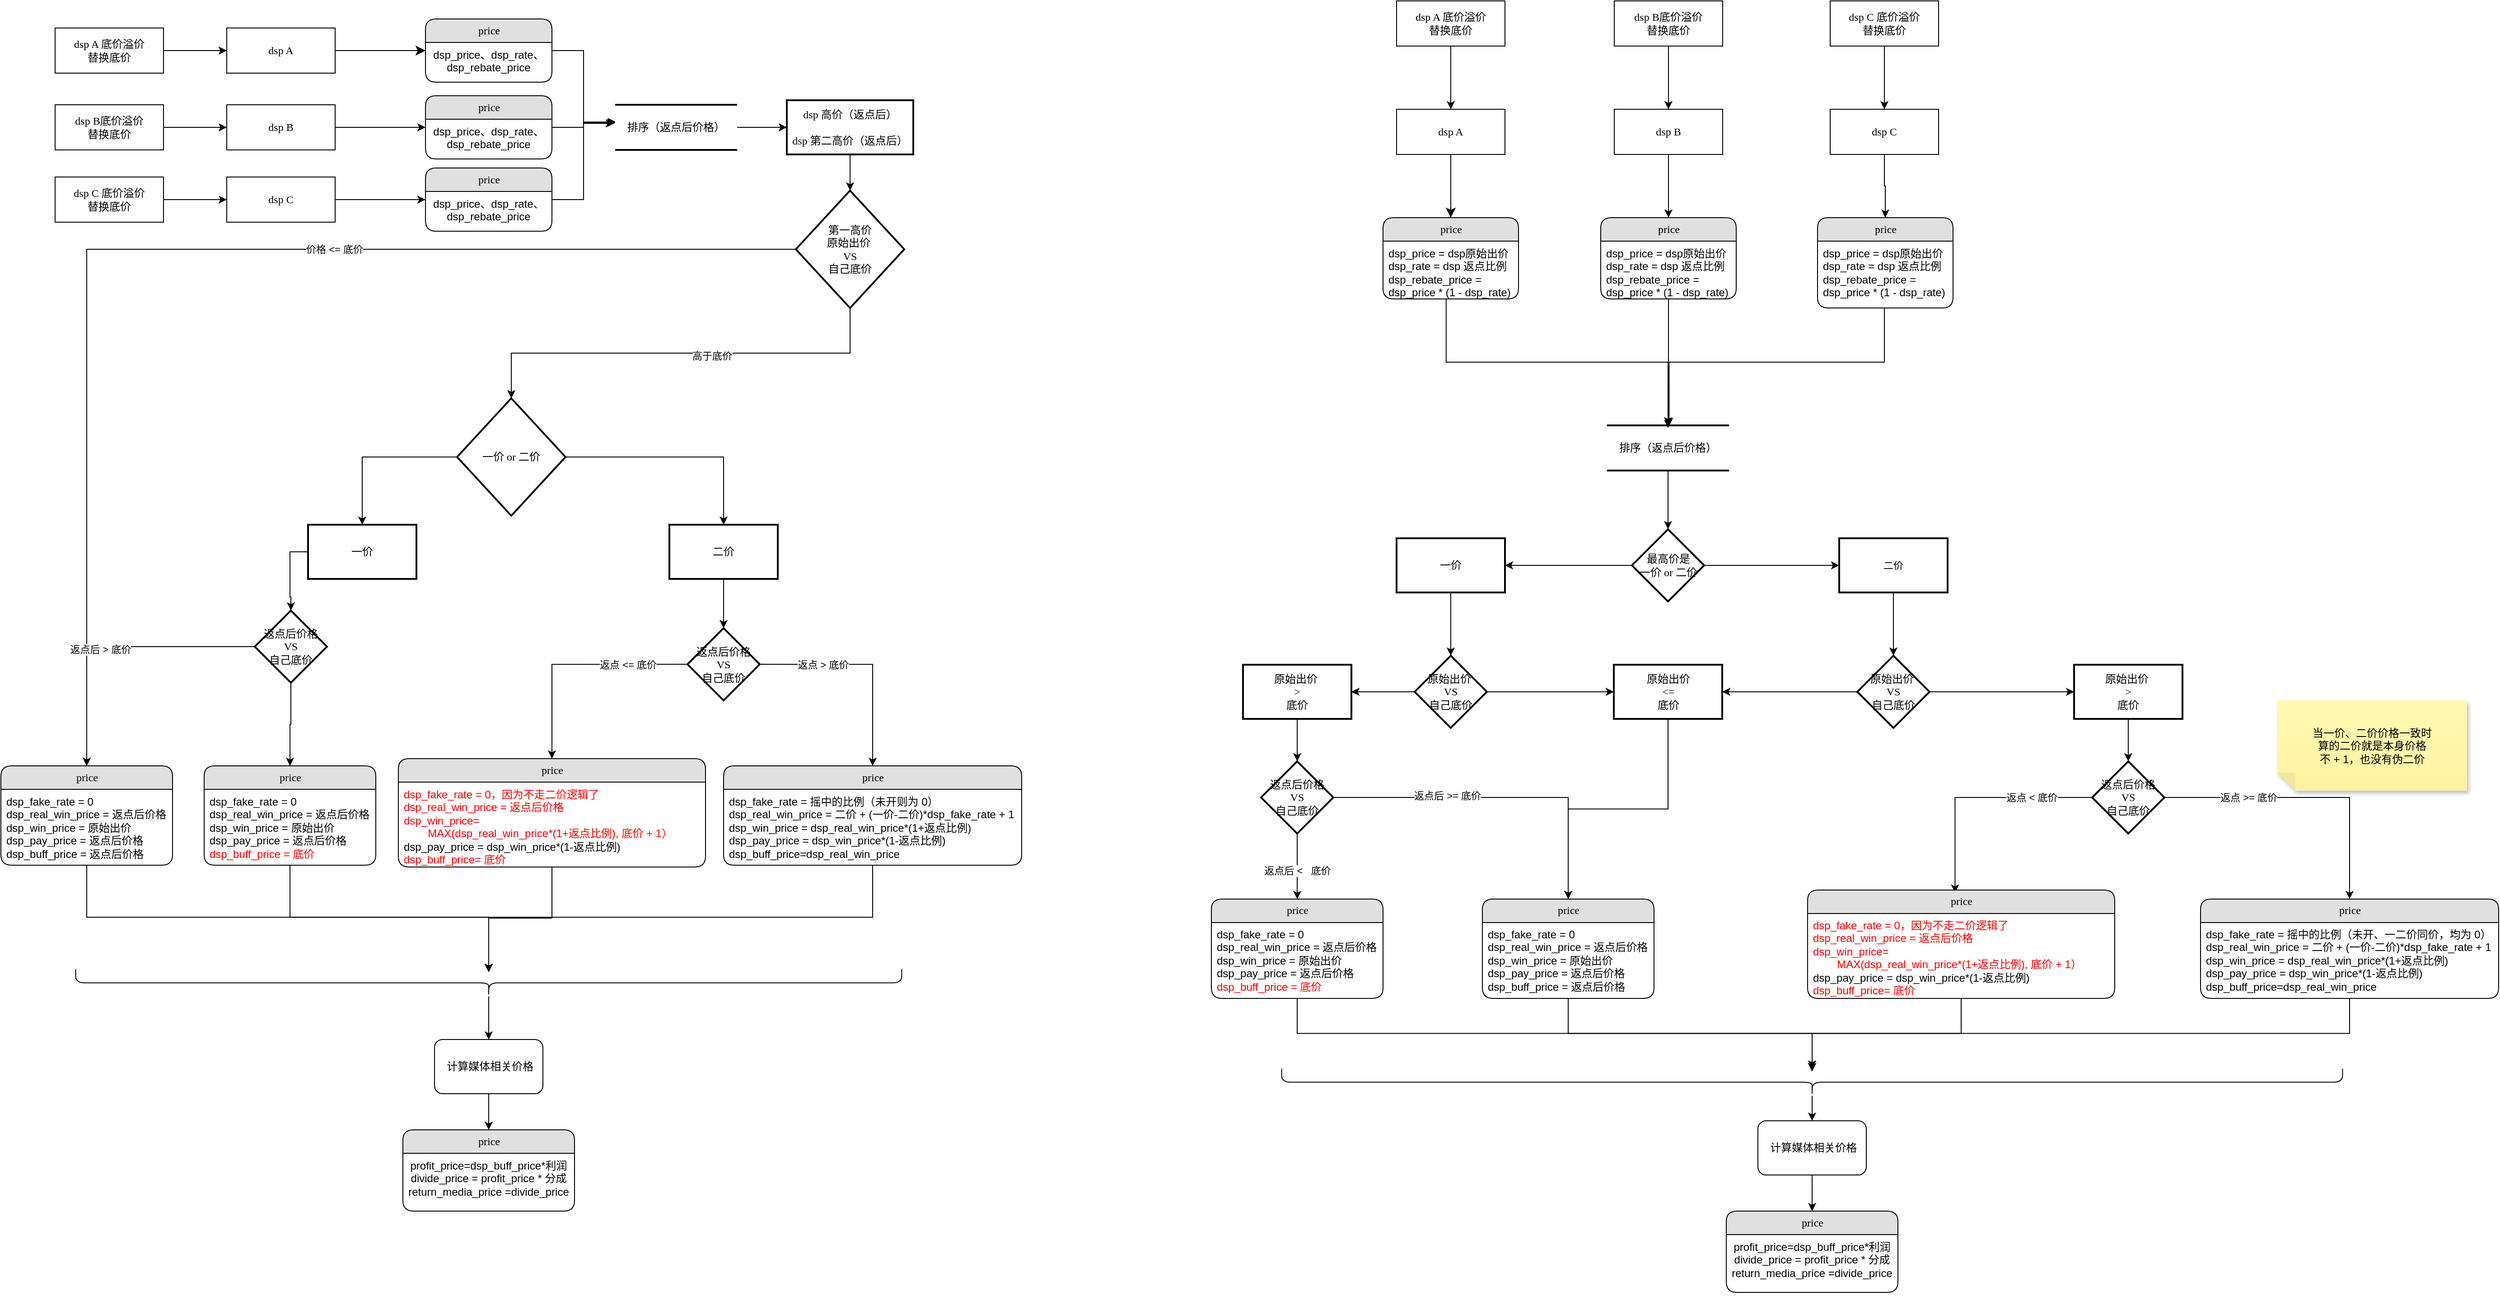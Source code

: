 <mxfile version="28.2.5">
  <diagram name="Page-1" id="52a04d89-c75d-2922-d76d-85b35f80e030">
    <mxGraphModel dx="1828" dy="1054" grid="1" gridSize="10" guides="1" tooltips="1" connect="1" arrows="1" fold="1" page="1" pageScale="1" pageWidth="1100" pageHeight="850" background="none" math="0" shadow="0">
      <root>
        <mxCell id="0" />
        <mxCell id="1" parent="0" />
        <mxCell id="1fdf3b25b50cf41e-27" style="edgeStyle=none;html=1;labelBackgroundColor=none;startFill=0;startSize=8;endFill=1;endSize=8;fontFamily=Verdana;fontSize=12;" parent="1" source="17472293e6e8944d-30" target="1fdf3b25b50cf41e-1" edge="1">
          <mxGeometry relative="1" as="geometry" />
        </mxCell>
        <mxCell id="17472293e6e8944d-30" value="dsp A" style="whiteSpace=wrap;html=1;rounded=0;shadow=0;comic=0;labelBackgroundColor=none;strokeWidth=1;fontFamily=Verdana;fontSize=12;align=center;" parent="1" vertex="1">
          <mxGeometry x="270" y="70" width="120" height="50" as="geometry" />
        </mxCell>
        <mxCell id="IHuyrZFiUmGlVzLmUUe--6" style="edgeStyle=orthogonalEdgeStyle;rounded=0;orthogonalLoop=1;jettySize=auto;html=1;entryX=0;entryY=0.4;entryDx=0;entryDy=0;entryPerimeter=0;" parent="1" source="1fdf3b25b50cf41e-1" target="IHuyrZFiUmGlVzLmUUe--13" edge="1">
          <mxGeometry relative="1" as="geometry">
            <mxPoint x="730" y="180" as="targetPoint" />
          </mxGeometry>
        </mxCell>
        <mxCell id="1fdf3b25b50cf41e-1" value="price" style="swimlane;html=1;fontStyle=0;childLayout=stackLayout;horizontal=1;startSize=26;fillColor=#e0e0e0;horizontalStack=0;resizeParent=1;resizeLast=0;collapsible=1;marginBottom=0;swimlaneFillColor=#ffffff;align=center;rounded=1;shadow=0;comic=0;labelBackgroundColor=none;strokeWidth=1;fontFamily=Verdana;fontSize=12" parent="1" vertex="1">
          <mxGeometry x="490" y="60" width="140" height="70" as="geometry" />
        </mxCell>
        <mxCell id="1fdf3b25b50cf41e-2" value="dsp_price、dsp_rate、dsp_rebate_price" style="text;html=1;strokeColor=none;fillColor=none;spacingLeft=4;spacingRight=4;whiteSpace=wrap;overflow=hidden;rotatable=0;points=[[0,0.5],[1,0.5]];portConstraint=eastwest;align=center;" parent="1fdf3b25b50cf41e-1" vertex="1">
          <mxGeometry y="26" width="140" height="44" as="geometry" />
        </mxCell>
        <mxCell id="IHuyrZFiUmGlVzLmUUe--1" value="dsp B" style="whiteSpace=wrap;html=1;rounded=0;shadow=0;comic=0;labelBackgroundColor=none;strokeWidth=1;fontFamily=Verdana;fontSize=12;align=center;" parent="1" vertex="1">
          <mxGeometry x="270" y="155" width="120" height="50" as="geometry" />
        </mxCell>
        <mxCell id="IHuyrZFiUmGlVzLmUUe--7" style="edgeStyle=orthogonalEdgeStyle;rounded=0;orthogonalLoop=1;jettySize=auto;html=1;entryX=-0.011;entryY=0.412;entryDx=0;entryDy=0;entryPerimeter=0;" parent="1" source="IHuyrZFiUmGlVzLmUUe--2" target="IHuyrZFiUmGlVzLmUUe--13" edge="1">
          <mxGeometry relative="1" as="geometry">
            <mxPoint x="730" y="180" as="targetPoint" />
          </mxGeometry>
        </mxCell>
        <mxCell id="IHuyrZFiUmGlVzLmUUe--2" value="price" style="swimlane;html=1;fontStyle=0;childLayout=stackLayout;horizontal=1;startSize=26;fillColor=#e0e0e0;horizontalStack=0;resizeParent=1;resizeLast=0;collapsible=1;marginBottom=0;swimlaneFillColor=#ffffff;align=center;rounded=1;shadow=0;comic=0;labelBackgroundColor=none;strokeWidth=1;fontFamily=Verdana;fontSize=12" parent="1" vertex="1">
          <mxGeometry x="490" y="145" width="140" height="70" as="geometry" />
        </mxCell>
        <mxCell id="IHuyrZFiUmGlVzLmUUe--3" value="dsp_price、dsp_rate、dsp_rebate_price" style="text;html=1;strokeColor=none;fillColor=none;spacingLeft=4;spacingRight=4;whiteSpace=wrap;overflow=hidden;rotatable=0;points=[[0,0.5],[1,0.5]];portConstraint=eastwest;align=center;" parent="IHuyrZFiUmGlVzLmUUe--2" vertex="1">
          <mxGeometry y="26" width="140" height="44" as="geometry" />
        </mxCell>
        <mxCell id="IHuyrZFiUmGlVzLmUUe--4" style="edgeStyle=orthogonalEdgeStyle;rounded=0;orthogonalLoop=1;jettySize=auto;html=1;entryX=0;entryY=0.205;entryDx=0;entryDy=0;entryPerimeter=0;" parent="1" source="IHuyrZFiUmGlVzLmUUe--1" target="IHuyrZFiUmGlVzLmUUe--3" edge="1">
          <mxGeometry relative="1" as="geometry" />
        </mxCell>
        <mxCell id="IHuyrZFiUmGlVzLmUUe--8" value="dsp C" style="whiteSpace=wrap;html=1;rounded=0;shadow=0;comic=0;labelBackgroundColor=none;strokeWidth=1;fontFamily=Verdana;fontSize=12;align=center;" parent="1" vertex="1">
          <mxGeometry x="270" y="235" width="120" height="50" as="geometry" />
        </mxCell>
        <mxCell id="IHuyrZFiUmGlVzLmUUe--12" style="edgeStyle=orthogonalEdgeStyle;rounded=0;orthogonalLoop=1;jettySize=auto;html=1;entryX=0.006;entryY=0.382;entryDx=0;entryDy=0;entryPerimeter=0;" parent="1" source="IHuyrZFiUmGlVzLmUUe--9" target="IHuyrZFiUmGlVzLmUUe--13" edge="1">
          <mxGeometry relative="1" as="geometry">
            <mxPoint x="730" y="180" as="targetPoint" />
          </mxGeometry>
        </mxCell>
        <mxCell id="IHuyrZFiUmGlVzLmUUe--9" value="price" style="swimlane;html=1;fontStyle=0;childLayout=stackLayout;horizontal=1;startSize=26;fillColor=#e0e0e0;horizontalStack=0;resizeParent=1;resizeLast=0;collapsible=1;marginBottom=0;swimlaneFillColor=#ffffff;align=center;rounded=1;shadow=0;comic=0;labelBackgroundColor=none;strokeWidth=1;fontFamily=Verdana;fontSize=12" parent="1" vertex="1">
          <mxGeometry x="490" y="225" width="140" height="70" as="geometry" />
        </mxCell>
        <mxCell id="IHuyrZFiUmGlVzLmUUe--10" value="dsp_price、dsp_rate、dsp_rebate_price" style="text;html=1;strokeColor=none;fillColor=none;spacingLeft=4;spacingRight=4;whiteSpace=wrap;overflow=hidden;rotatable=0;points=[[0,0.5],[1,0.5]];portConstraint=eastwest;align=center;" parent="IHuyrZFiUmGlVzLmUUe--9" vertex="1">
          <mxGeometry y="26" width="140" height="44" as="geometry" />
        </mxCell>
        <mxCell id="IHuyrZFiUmGlVzLmUUe--11" style="edgeStyle=orthogonalEdgeStyle;rounded=0;orthogonalLoop=1;jettySize=auto;html=1;entryX=0;entryY=0.205;entryDx=0;entryDy=0;entryPerimeter=0;" parent="1" source="IHuyrZFiUmGlVzLmUUe--8" target="IHuyrZFiUmGlVzLmUUe--10" edge="1">
          <mxGeometry relative="1" as="geometry" />
        </mxCell>
        <mxCell id="IHuyrZFiUmGlVzLmUUe--16" value="" style="edgeStyle=orthogonalEdgeStyle;rounded=0;orthogonalLoop=1;jettySize=auto;html=1;" parent="1" source="IHuyrZFiUmGlVzLmUUe--13" target="IHuyrZFiUmGlVzLmUUe--15" edge="1">
          <mxGeometry relative="1" as="geometry" />
        </mxCell>
        <mxCell id="IHuyrZFiUmGlVzLmUUe--13" value="排序（返点后价格）" style="html=1;rounded=0;shadow=0;comic=0;labelBackgroundColor=none;strokeWidth=2;fontFamily=Verdana;fontSize=12;align=center;shape=mxgraph.ios7ui.horLines;whiteSpace=wrap;" parent="1" vertex="1">
          <mxGeometry x="700" y="155" width="135" height="50" as="geometry" />
        </mxCell>
        <mxCell id="IHuyrZFiUmGlVzLmUUe--15" value="dsp 高价（返点后）&lt;div&gt;&lt;br&gt;&lt;/div&gt;&lt;div&gt;dsp 第二高价（返点后）&lt;/div&gt;" style="whiteSpace=wrap;html=1;fontFamily=Verdana;rounded=0;shadow=0;comic=0;labelBackgroundColor=none;strokeWidth=2;" parent="1" vertex="1">
          <mxGeometry x="890" y="150" width="140" height="60" as="geometry" />
        </mxCell>
        <mxCell id="IHuyrZFiUmGlVzLmUUe--38" value="" style="edgeStyle=orthogonalEdgeStyle;rounded=0;orthogonalLoop=1;jettySize=auto;html=1;exitX=0.5;exitY=1;exitDx=0;exitDy=0;entryX=0.5;entryY=0;entryDx=0;entryDy=0;" parent="1" source="IHuyrZFiUmGlVzLmUUe--15" target="IHuyrZFiUmGlVzLmUUe--37" edge="1">
          <mxGeometry relative="1" as="geometry">
            <mxPoint x="1060" y="180" as="sourcePoint" />
          </mxGeometry>
        </mxCell>
        <mxCell id="IHuyrZFiUmGlVzLmUUe--28" style="edgeStyle=orthogonalEdgeStyle;rounded=0;orthogonalLoop=1;jettySize=auto;html=1;entryX=0;entryY=0.5;entryDx=0;entryDy=0;" parent="1" source="IHuyrZFiUmGlVzLmUUe--25" target="17472293e6e8944d-30" edge="1">
          <mxGeometry relative="1" as="geometry" />
        </mxCell>
        <mxCell id="IHuyrZFiUmGlVzLmUUe--25" value="dsp A 底价溢价&lt;div&gt;替换底价&lt;/div&gt;" style="whiteSpace=wrap;html=1;rounded=0;shadow=0;comic=0;labelBackgroundColor=none;strokeWidth=1;fontFamily=Verdana;fontSize=12;align=center;" parent="1" vertex="1">
          <mxGeometry x="80" y="70" width="120" height="50" as="geometry" />
        </mxCell>
        <mxCell id="IHuyrZFiUmGlVzLmUUe--29" style="edgeStyle=orthogonalEdgeStyle;rounded=0;orthogonalLoop=1;jettySize=auto;html=1;entryX=0;entryY=0.5;entryDx=0;entryDy=0;" parent="1" source="IHuyrZFiUmGlVzLmUUe--26" target="IHuyrZFiUmGlVzLmUUe--1" edge="1">
          <mxGeometry relative="1" as="geometry" />
        </mxCell>
        <mxCell id="IHuyrZFiUmGlVzLmUUe--26" value="dsp B底价溢价&lt;div&gt;替换底价&lt;/div&gt;" style="whiteSpace=wrap;html=1;rounded=0;shadow=0;comic=0;labelBackgroundColor=none;strokeWidth=1;fontFamily=Verdana;fontSize=12;align=center;" parent="1" vertex="1">
          <mxGeometry x="80" y="155" width="120" height="50" as="geometry" />
        </mxCell>
        <mxCell id="IHuyrZFiUmGlVzLmUUe--30" style="edgeStyle=orthogonalEdgeStyle;rounded=0;orthogonalLoop=1;jettySize=auto;html=1;entryX=0;entryY=0.5;entryDx=0;entryDy=0;" parent="1" source="IHuyrZFiUmGlVzLmUUe--27" target="IHuyrZFiUmGlVzLmUUe--8" edge="1">
          <mxGeometry relative="1" as="geometry" />
        </mxCell>
        <mxCell id="IHuyrZFiUmGlVzLmUUe--27" value="dsp C 底价溢价&lt;div&gt;替换底价&lt;/div&gt;" style="whiteSpace=wrap;html=1;rounded=0;shadow=0;comic=0;labelBackgroundColor=none;strokeWidth=1;fontFamily=Verdana;fontSize=12;align=center;" parent="1" vertex="1">
          <mxGeometry x="80" y="235" width="120" height="50" as="geometry" />
        </mxCell>
        <mxCell id="IHuyrZFiUmGlVzLmUUe--40" value="" style="edgeStyle=orthogonalEdgeStyle;rounded=0;orthogonalLoop=1;jettySize=auto;html=1;entryX=0.5;entryY=0;entryDx=0;entryDy=0;" parent="1" source="IHuyrZFiUmGlVzLmUUe--37" target="IHuyrZFiUmGlVzLmUUe--153" edge="1">
          <mxGeometry relative="1" as="geometry">
            <mxPoint x="245" y="355" as="targetPoint" />
          </mxGeometry>
        </mxCell>
        <mxCell id="IHuyrZFiUmGlVzLmUUe--41" value="价格 &amp;lt;= 底价" style="edgeLabel;html=1;align=center;verticalAlign=middle;resizable=0;points=[];" parent="IHuyrZFiUmGlVzLmUUe--40" vertex="1" connectable="0">
          <mxGeometry x="-0.083" y="-3" relative="1" as="geometry">
            <mxPoint x="111" y="3" as="offset" />
          </mxGeometry>
        </mxCell>
        <mxCell id="IHuyrZFiUmGlVzLmUUe--43" value="" style="edgeStyle=orthogonalEdgeStyle;rounded=0;orthogonalLoop=1;jettySize=auto;html=1;exitX=0.5;exitY=1;exitDx=0;exitDy=0;" parent="1" source="IHuyrZFiUmGlVzLmUUe--37" target="IHuyrZFiUmGlVzLmUUe--45" edge="1">
          <mxGeometry relative="1" as="geometry">
            <mxPoint x="585" y="504" as="targetPoint" />
          </mxGeometry>
        </mxCell>
        <mxCell id="IHuyrZFiUmGlVzLmUUe--44" value="高于底价" style="edgeLabel;html=1;align=center;verticalAlign=middle;resizable=0;points=[];" parent="IHuyrZFiUmGlVzLmUUe--43" vertex="1" connectable="0">
          <mxGeometry x="-0.143" y="3" relative="1" as="geometry">
            <mxPoint as="offset" />
          </mxGeometry>
        </mxCell>
        <mxCell id="IHuyrZFiUmGlVzLmUUe--37" value="第一高价&lt;div&gt;原始出价&amp;nbsp;&lt;/div&gt;&lt;div&gt;VS&lt;/div&gt;&lt;div&gt;自己底价&lt;/div&gt;" style="rhombus;whiteSpace=wrap;html=1;fontFamily=Verdana;rounded=0;shadow=0;comic=0;labelBackgroundColor=none;strokeWidth=2;" parent="1" vertex="1">
          <mxGeometry x="900" y="250" width="120" height="130" as="geometry" />
        </mxCell>
        <mxCell id="IHuyrZFiUmGlVzLmUUe--45" value="一价 or 二价" style="rhombus;whiteSpace=wrap;html=1;fontFamily=Verdana;rounded=0;shadow=0;comic=0;labelBackgroundColor=none;strokeWidth=2;" parent="1" vertex="1">
          <mxGeometry x="525" y="480" width="120" height="130" as="geometry" />
        </mxCell>
        <mxCell id="IHuyrZFiUmGlVzLmUUe--56" value="" style="edgeStyle=orthogonalEdgeStyle;rounded=0;orthogonalLoop=1;jettySize=auto;html=1;exitX=0;exitY=0.5;exitDx=0;exitDy=0;" parent="1" source="IHuyrZFiUmGlVzLmUUe--45" target="IHuyrZFiUmGlVzLmUUe--55" edge="1">
          <mxGeometry x="-0.3" relative="1" as="geometry">
            <mxPoint x="560" y="785" as="sourcePoint" />
            <mxPoint as="offset" />
          </mxGeometry>
        </mxCell>
        <mxCell id="IHuyrZFiUmGlVzLmUUe--58" value="" style="edgeStyle=orthogonalEdgeStyle;rounded=0;orthogonalLoop=1;jettySize=auto;html=1;exitX=1;exitY=0.5;exitDx=0;exitDy=0;" parent="1" source="IHuyrZFiUmGlVzLmUUe--45" target="IHuyrZFiUmGlVzLmUUe--57" edge="1">
          <mxGeometry relative="1" as="geometry">
            <mxPoint x="560" y="785" as="sourcePoint" />
          </mxGeometry>
        </mxCell>
        <mxCell id="IHuyrZFiUmGlVzLmUUe--156" style="edgeStyle=orthogonalEdgeStyle;rounded=0;orthogonalLoop=1;jettySize=auto;html=1;entryX=0.5;entryY=0;entryDx=0;entryDy=0;exitX=0;exitY=0.5;exitDx=0;exitDy=0;" parent="1" source="IHuyrZFiUmGlVzLmUUe--55" target="IHuyrZFiUmGlVzLmUUe--155" edge="1">
          <mxGeometry relative="1" as="geometry" />
        </mxCell>
        <mxCell id="IHuyrZFiUmGlVzLmUUe--55" value="一价" style="whiteSpace=wrap;html=1;fontFamily=Verdana;rounded=0;shadow=0;comic=0;labelBackgroundColor=none;strokeWidth=2;" parent="1" vertex="1">
          <mxGeometry x="360" y="620" width="120" height="60" as="geometry" />
        </mxCell>
        <mxCell id="IHuyrZFiUmGlVzLmUUe--172" style="edgeStyle=orthogonalEdgeStyle;rounded=0;orthogonalLoop=1;jettySize=auto;html=1;entryX=0.5;entryY=0;entryDx=0;entryDy=0;" parent="1" source="IHuyrZFiUmGlVzLmUUe--57" target="IHuyrZFiUmGlVzLmUUe--167" edge="1">
          <mxGeometry relative="1" as="geometry" />
        </mxCell>
        <mxCell id="IHuyrZFiUmGlVzLmUUe--57" value="二价" style="whiteSpace=wrap;html=1;fontFamily=Verdana;rounded=0;shadow=0;comic=0;labelBackgroundColor=none;strokeWidth=2;" parent="1" vertex="1">
          <mxGeometry x="760" y="620" width="120" height="60" as="geometry" />
        </mxCell>
        <mxCell id="IHuyrZFiUmGlVzLmUUe--61" style="edgeStyle=none;html=1;labelBackgroundColor=none;startFill=0;startSize=8;endFill=1;endSize=8;fontFamily=Verdana;fontSize=12;" parent="1" source="IHuyrZFiUmGlVzLmUUe--62" target="IHuyrZFiUmGlVzLmUUe--64" edge="1">
          <mxGeometry relative="1" as="geometry" />
        </mxCell>
        <mxCell id="IHuyrZFiUmGlVzLmUUe--62" value="dsp A" style="whiteSpace=wrap;html=1;rounded=0;shadow=0;comic=0;labelBackgroundColor=none;strokeWidth=1;fontFamily=Verdana;fontSize=12;align=center;" parent="1" vertex="1">
          <mxGeometry x="1565" y="160" width="120" height="50" as="geometry" />
        </mxCell>
        <mxCell id="IHuyrZFiUmGlVzLmUUe--85" style="edgeStyle=orthogonalEdgeStyle;rounded=0;orthogonalLoop=1;jettySize=auto;html=1;exitX=0.466;exitY=0.99;exitDx=0;exitDy=0;exitPerimeter=0;" parent="1" source="IHuyrZFiUmGlVzLmUUe--65" target="IHuyrZFiUmGlVzLmUUe--76" edge="1">
          <mxGeometry relative="1" as="geometry" />
        </mxCell>
        <mxCell id="IHuyrZFiUmGlVzLmUUe--64" value="price" style="swimlane;html=1;fontStyle=0;childLayout=stackLayout;horizontal=1;startSize=26;fillColor=#e0e0e0;horizontalStack=0;resizeParent=1;resizeLast=0;collapsible=1;marginBottom=0;swimlaneFillColor=#ffffff;align=center;rounded=1;shadow=0;comic=0;labelBackgroundColor=none;strokeWidth=1;fontFamily=Verdana;fontSize=12" parent="1" vertex="1">
          <mxGeometry x="1550" y="280" width="150" height="90" as="geometry" />
        </mxCell>
        <mxCell id="IHuyrZFiUmGlVzLmUUe--65" value="dsp_price = dsp原始出价&lt;div&gt;dsp_rate = dsp 返点比例&lt;/div&gt;&lt;div&gt;dsp_rebate_price = dsp_price * (1 - dsp_rate)&lt;/div&gt;" style="text;html=1;strokeColor=none;fillColor=none;spacingLeft=4;spacingRight=4;whiteSpace=wrap;overflow=hidden;rotatable=0;points=[[0,0.5],[1,0.5]];portConstraint=eastwest;align=left;" parent="IHuyrZFiUmGlVzLmUUe--64" vertex="1">
          <mxGeometry y="26" width="150" height="64" as="geometry" />
        </mxCell>
        <mxCell id="IHuyrZFiUmGlVzLmUUe--66" value="dsp B" style="whiteSpace=wrap;html=1;rounded=0;shadow=0;comic=0;labelBackgroundColor=none;strokeWidth=1;fontFamily=Verdana;fontSize=12;align=center;" parent="1" vertex="1">
          <mxGeometry x="1806" y="160" width="120" height="50" as="geometry" />
        </mxCell>
        <mxCell id="IHuyrZFiUmGlVzLmUUe--68" value="price" style="swimlane;html=1;fontStyle=0;childLayout=stackLayout;horizontal=1;startSize=26;fillColor=#e0e0e0;horizontalStack=0;resizeParent=1;resizeLast=0;collapsible=1;marginBottom=0;swimlaneFillColor=#ffffff;align=center;rounded=1;shadow=0;comic=0;labelBackgroundColor=none;strokeWidth=1;fontFamily=Verdana;fontSize=12" parent="1" vertex="1">
          <mxGeometry x="1791" y="280" width="150" height="90" as="geometry" />
        </mxCell>
        <mxCell id="IHuyrZFiUmGlVzLmUUe--69" value="dsp_price = dsp原始出价&lt;div&gt;dsp_rate = dsp 返点比例&lt;/div&gt;&lt;div&gt;dsp_rebate_price = dsp_price * (1 - dsp_rate)&lt;/div&gt;" style="text;html=1;strokeColor=none;fillColor=none;spacingLeft=4;spacingRight=4;whiteSpace=wrap;overflow=hidden;rotatable=0;points=[[0,0.5],[1,0.5]];portConstraint=eastwest;align=left;" parent="IHuyrZFiUmGlVzLmUUe--68" vertex="1">
          <mxGeometry y="26" width="150" height="64" as="geometry" />
        </mxCell>
        <mxCell id="IHuyrZFiUmGlVzLmUUe--70" style="edgeStyle=orthogonalEdgeStyle;rounded=0;orthogonalLoop=1;jettySize=auto;html=1;entryX=0.5;entryY=0;entryDx=0;entryDy=0;" parent="1" source="IHuyrZFiUmGlVzLmUUe--66" target="IHuyrZFiUmGlVzLmUUe--68" edge="1">
          <mxGeometry relative="1" as="geometry" />
        </mxCell>
        <mxCell id="IHuyrZFiUmGlVzLmUUe--75" style="edgeStyle=orthogonalEdgeStyle;rounded=0;orthogonalLoop=1;jettySize=auto;html=1;entryX=0.5;entryY=0;entryDx=0;entryDy=0;" parent="1" source="IHuyrZFiUmGlVzLmUUe--71" target="IHuyrZFiUmGlVzLmUUe--73" edge="1">
          <mxGeometry relative="1" as="geometry" />
        </mxCell>
        <mxCell id="IHuyrZFiUmGlVzLmUUe--90" value="" style="edgeStyle=orthogonalEdgeStyle;rounded=0;orthogonalLoop=1;jettySize=auto;html=1;" parent="1" source="IHuyrZFiUmGlVzLmUUe--76" target="IHuyrZFiUmGlVzLmUUe--89" edge="1">
          <mxGeometry relative="1" as="geometry" />
        </mxCell>
        <mxCell id="IHuyrZFiUmGlVzLmUUe--76" value="&lt;span style=&quot;text-wrap-mode: wrap;&quot;&gt;排序（&lt;/span&gt;返点后价格&lt;span style=&quot;text-wrap-mode: wrap;&quot;&gt;）&lt;/span&gt;" style="html=1;rounded=0;shadow=0;comic=0;labelBackgroundColor=none;strokeWidth=2;fontFamily=Verdana;fontSize=12;align=center;shape=mxgraph.ios7ui.horLines;whiteSpace=wrap;" parent="1" vertex="1">
          <mxGeometry x="1798" y="510" width="135" height="50" as="geometry" />
        </mxCell>
        <mxCell id="IHuyrZFiUmGlVzLmUUe--77" style="edgeStyle=orthogonalEdgeStyle;rounded=0;orthogonalLoop=1;jettySize=auto;html=1;entryX=0.5;entryY=0;entryDx=0;entryDy=0;" parent="1" source="IHuyrZFiUmGlVzLmUUe--78" target="IHuyrZFiUmGlVzLmUUe--62" edge="1">
          <mxGeometry relative="1" as="geometry" />
        </mxCell>
        <mxCell id="IHuyrZFiUmGlVzLmUUe--78" value="dsp A 底价溢价&lt;div&gt;替换底价&lt;/div&gt;" style="whiteSpace=wrap;html=1;rounded=0;shadow=0;comic=0;labelBackgroundColor=none;strokeWidth=1;fontFamily=Verdana;fontSize=12;align=center;" parent="1" vertex="1">
          <mxGeometry x="1565" y="40" width="120" height="50" as="geometry" />
        </mxCell>
        <mxCell id="IHuyrZFiUmGlVzLmUUe--79" style="edgeStyle=orthogonalEdgeStyle;rounded=0;orthogonalLoop=1;jettySize=auto;html=1;entryX=0.5;entryY=0;entryDx=0;entryDy=0;" parent="1" source="IHuyrZFiUmGlVzLmUUe--80" target="IHuyrZFiUmGlVzLmUUe--66" edge="1">
          <mxGeometry relative="1" as="geometry" />
        </mxCell>
        <mxCell id="IHuyrZFiUmGlVzLmUUe--80" value="dsp B底价溢价&lt;div&gt;替换底价&lt;/div&gt;" style="whiteSpace=wrap;html=1;rounded=0;shadow=0;comic=0;labelBackgroundColor=none;strokeWidth=1;fontFamily=Verdana;fontSize=12;align=center;" parent="1" vertex="1">
          <mxGeometry x="1806" y="40" width="120" height="50" as="geometry" />
        </mxCell>
        <mxCell id="IHuyrZFiUmGlVzLmUUe--81" style="edgeStyle=orthogonalEdgeStyle;rounded=0;orthogonalLoop=1;jettySize=auto;html=1;entryX=0.5;entryY=0;entryDx=0;entryDy=0;" parent="1" source="IHuyrZFiUmGlVzLmUUe--82" target="IHuyrZFiUmGlVzLmUUe--71" edge="1">
          <mxGeometry relative="1" as="geometry" />
        </mxCell>
        <mxCell id="IHuyrZFiUmGlVzLmUUe--82" value="dsp C 底价溢价&lt;div&gt;替换底价&lt;/div&gt;" style="whiteSpace=wrap;html=1;rounded=0;shadow=0;comic=0;labelBackgroundColor=none;strokeWidth=1;fontFamily=Verdana;fontSize=12;align=center;" parent="1" vertex="1">
          <mxGeometry x="2045" y="40" width="120" height="50" as="geometry" />
        </mxCell>
        <mxCell id="IHuyrZFiUmGlVzLmUUe--71" value="dsp C" style="whiteSpace=wrap;html=1;rounded=0;shadow=0;comic=0;labelBackgroundColor=none;strokeWidth=1;fontFamily=Verdana;fontSize=12;align=center;" parent="1" vertex="1">
          <mxGeometry x="2045" y="160" width="120" height="50" as="geometry" />
        </mxCell>
        <mxCell id="IHuyrZFiUmGlVzLmUUe--88" style="edgeStyle=orthogonalEdgeStyle;rounded=0;orthogonalLoop=1;jettySize=auto;html=1;entryX=0.509;entryY=0.013;entryDx=0;entryDy=0;entryPerimeter=0;" parent="1" source="IHuyrZFiUmGlVzLmUUe--73" target="IHuyrZFiUmGlVzLmUUe--76" edge="1">
          <mxGeometry relative="1" as="geometry">
            <mxPoint x="1805" y="470" as="targetPoint" />
            <Array as="points">
              <mxPoint x="2105" y="440" />
              <mxPoint x="1867" y="440" />
            </Array>
          </mxGeometry>
        </mxCell>
        <mxCell id="IHuyrZFiUmGlVzLmUUe--73" value="price" style="swimlane;html=1;fontStyle=0;childLayout=stackLayout;horizontal=1;startSize=26;fillColor=#e0e0e0;horizontalStack=0;resizeParent=1;resizeLast=0;collapsible=1;marginBottom=0;swimlaneFillColor=#ffffff;align=center;rounded=1;shadow=0;comic=0;labelBackgroundColor=none;strokeWidth=1;fontFamily=Verdana;fontSize=12" parent="1" vertex="1">
          <mxGeometry x="2031" y="280" width="150" height="100" as="geometry" />
        </mxCell>
        <mxCell id="IHuyrZFiUmGlVzLmUUe--74" value="dsp_price = dsp原始出价&lt;div&gt;dsp_rate = dsp 返点比例&lt;/div&gt;&lt;div&gt;dsp_rebate_price = dsp_price * (1 - dsp_rate)&lt;/div&gt;" style="text;html=1;strokeColor=none;fillColor=none;spacingLeft=4;spacingRight=4;whiteSpace=wrap;overflow=hidden;rotatable=0;points=[[0,0.5],[1,0.5]];portConstraint=eastwest;align=left;" parent="IHuyrZFiUmGlVzLmUUe--73" vertex="1">
          <mxGeometry y="26" width="150" height="74" as="geometry" />
        </mxCell>
        <mxCell id="IHuyrZFiUmGlVzLmUUe--86" style="edgeStyle=orthogonalEdgeStyle;rounded=0;orthogonalLoop=1;jettySize=auto;html=1;entryX=0.5;entryY=0.058;entryDx=0;entryDy=0;entryPerimeter=0;" parent="1" source="IHuyrZFiUmGlVzLmUUe--68" target="IHuyrZFiUmGlVzLmUUe--76" edge="1">
          <mxGeometry relative="1" as="geometry" />
        </mxCell>
        <mxCell id="IHuyrZFiUmGlVzLmUUe--92" value="" style="edgeStyle=orthogonalEdgeStyle;rounded=0;orthogonalLoop=1;jettySize=auto;html=1;" parent="1" source="IHuyrZFiUmGlVzLmUUe--89" target="IHuyrZFiUmGlVzLmUUe--91" edge="1">
          <mxGeometry relative="1" as="geometry" />
        </mxCell>
        <mxCell id="IHuyrZFiUmGlVzLmUUe--95" value="" style="edgeStyle=orthogonalEdgeStyle;rounded=0;orthogonalLoop=1;jettySize=auto;html=1;" parent="1" source="IHuyrZFiUmGlVzLmUUe--89" target="IHuyrZFiUmGlVzLmUUe--94" edge="1">
          <mxGeometry relative="1" as="geometry" />
        </mxCell>
        <mxCell id="IHuyrZFiUmGlVzLmUUe--89" value="最高价是&lt;div&gt;一价 or 二价&lt;/div&gt;" style="rhombus;whiteSpace=wrap;html=1;fontFamily=Verdana;rounded=0;shadow=0;comic=0;labelBackgroundColor=none;strokeWidth=2;" parent="1" vertex="1">
          <mxGeometry x="1825.5" y="625" width="80" height="80" as="geometry" />
        </mxCell>
        <mxCell id="IHuyrZFiUmGlVzLmUUe--103" value="" style="edgeStyle=orthogonalEdgeStyle;rounded=0;orthogonalLoop=1;jettySize=auto;html=1;" parent="1" source="IHuyrZFiUmGlVzLmUUe--91" target="IHuyrZFiUmGlVzLmUUe--102" edge="1">
          <mxGeometry relative="1" as="geometry" />
        </mxCell>
        <mxCell id="IHuyrZFiUmGlVzLmUUe--91" value="一价" style="whiteSpace=wrap;html=1;fontFamily=Verdana;rounded=0;shadow=0;comic=0;labelBackgroundColor=none;strokeWidth=2;" parent="1" vertex="1">
          <mxGeometry x="1565" y="635" width="120" height="60" as="geometry" />
        </mxCell>
        <mxCell id="IHuyrZFiUmGlVzLmUUe--135" style="edgeStyle=orthogonalEdgeStyle;rounded=0;orthogonalLoop=1;jettySize=auto;html=1;entryX=0.5;entryY=0;entryDx=0;entryDy=0;" parent="1" source="IHuyrZFiUmGlVzLmUUe--94" target="IHuyrZFiUmGlVzLmUUe--134" edge="1">
          <mxGeometry relative="1" as="geometry" />
        </mxCell>
        <mxCell id="IHuyrZFiUmGlVzLmUUe--94" value="&lt;span style=&quot;font-family: Helvetica; font-size: 11px; text-wrap-mode: nowrap; background-color: rgb(255, 255, 255);&quot;&gt;二价&lt;/span&gt;" style="whiteSpace=wrap;html=1;fontFamily=Verdana;rounded=0;shadow=0;comic=0;labelBackgroundColor=none;strokeWidth=2;" parent="1" vertex="1">
          <mxGeometry x="2055" y="635" width="120" height="60" as="geometry" />
        </mxCell>
        <mxCell id="IHuyrZFiUmGlVzLmUUe--105" value="" style="edgeStyle=orthogonalEdgeStyle;rounded=0;orthogonalLoop=1;jettySize=auto;html=1;" parent="1" source="IHuyrZFiUmGlVzLmUUe--102" target="IHuyrZFiUmGlVzLmUUe--104" edge="1">
          <mxGeometry relative="1" as="geometry" />
        </mxCell>
        <mxCell id="IHuyrZFiUmGlVzLmUUe--112" value="" style="edgeStyle=orthogonalEdgeStyle;rounded=0;orthogonalLoop=1;jettySize=auto;html=1;" parent="1" source="IHuyrZFiUmGlVzLmUUe--102" target="IHuyrZFiUmGlVzLmUUe--111" edge="1">
          <mxGeometry relative="1" as="geometry" />
        </mxCell>
        <mxCell id="IHuyrZFiUmGlVzLmUUe--102" value="&lt;div&gt;原始出价&amp;nbsp;&lt;/div&gt;&lt;div&gt;VS&lt;/div&gt;&lt;div&gt;自己底价&lt;/div&gt;" style="rhombus;whiteSpace=wrap;html=1;fontFamily=Verdana;rounded=0;shadow=0;comic=0;labelBackgroundColor=none;strokeWidth=2;" parent="1" vertex="1">
          <mxGeometry x="1585" y="765" width="80" height="80" as="geometry" />
        </mxCell>
        <mxCell id="IHuyrZFiUmGlVzLmUUe--108" style="edgeStyle=orthogonalEdgeStyle;rounded=0;orthogonalLoop=1;jettySize=auto;html=1;entryX=0.5;entryY=0;entryDx=0;entryDy=0;exitX=0.5;exitY=1;exitDx=0;exitDy=0;" parent="1" source="IHuyrZFiUmGlVzLmUUe--104" target="IHuyrZFiUmGlVzLmUUe--115" edge="1">
          <mxGeometry relative="1" as="geometry">
            <mxPoint x="1865" y="1034.44" as="targetPoint" />
          </mxGeometry>
        </mxCell>
        <mxCell id="IHuyrZFiUmGlVzLmUUe--104" value="原始出价&lt;div&gt;&amp;lt;=&lt;/div&gt;&lt;div&gt;底价&lt;/div&gt;" style="whiteSpace=wrap;html=1;fontFamily=Verdana;rounded=0;shadow=0;comic=0;labelBackgroundColor=none;strokeWidth=2;" parent="1" vertex="1">
          <mxGeometry x="1805.5" y="775" width="120" height="60" as="geometry" />
        </mxCell>
        <mxCell id="IHuyrZFiUmGlVzLmUUe--114" value="" style="edgeStyle=orthogonalEdgeStyle;rounded=0;orthogonalLoop=1;jettySize=auto;html=1;" parent="1" source="IHuyrZFiUmGlVzLmUUe--111" target="IHuyrZFiUmGlVzLmUUe--113" edge="1">
          <mxGeometry relative="1" as="geometry" />
        </mxCell>
        <mxCell id="IHuyrZFiUmGlVzLmUUe--111" value="原始出价&amp;nbsp;&lt;div&gt;&amp;gt;&lt;/div&gt;&lt;div&gt;底价&lt;/div&gt;" style="whiteSpace=wrap;html=1;fontFamily=Verdana;rounded=0;shadow=0;comic=0;labelBackgroundColor=none;strokeWidth=2;" parent="1" vertex="1">
          <mxGeometry x="1395" y="775" width="120" height="60" as="geometry" />
        </mxCell>
        <mxCell id="IHuyrZFiUmGlVzLmUUe--117" style="edgeStyle=orthogonalEdgeStyle;rounded=0;orthogonalLoop=1;jettySize=auto;html=1;entryX=0.5;entryY=0;entryDx=0;entryDy=0;" parent="1" source="IHuyrZFiUmGlVzLmUUe--113" target="IHuyrZFiUmGlVzLmUUe--115" edge="1">
          <mxGeometry relative="1" as="geometry" />
        </mxCell>
        <mxCell id="IHuyrZFiUmGlVzLmUUe--121" value="返点后 &amp;gt;=&amp;nbsp;底价" style="edgeLabel;html=1;align=center;verticalAlign=middle;resizable=0;points=[];" parent="IHuyrZFiUmGlVzLmUUe--117" vertex="1" connectable="0">
          <mxGeometry x="-0.323" y="2" relative="1" as="geometry">
            <mxPoint as="offset" />
          </mxGeometry>
        </mxCell>
        <mxCell id="IHuyrZFiUmGlVzLmUUe--120" style="edgeStyle=orthogonalEdgeStyle;rounded=0;orthogonalLoop=1;jettySize=auto;html=1;entryX=0.5;entryY=0;entryDx=0;entryDy=0;" parent="1" source="IHuyrZFiUmGlVzLmUUe--113" target="IHuyrZFiUmGlVzLmUUe--118" edge="1">
          <mxGeometry relative="1" as="geometry" />
        </mxCell>
        <mxCell id="IHuyrZFiUmGlVzLmUUe--122" value="返点后 &amp;lt;&amp;nbsp; &amp;nbsp;底价" style="edgeLabel;html=1;align=center;verticalAlign=middle;resizable=0;points=[];" parent="IHuyrZFiUmGlVzLmUUe--120" vertex="1" connectable="0">
          <mxGeometry x="0.237" y="2" relative="1" as="geometry">
            <mxPoint x="-2" y="-4" as="offset" />
          </mxGeometry>
        </mxCell>
        <mxCell id="IHuyrZFiUmGlVzLmUUe--113" value="返点后价格&lt;div&gt;VS&lt;/div&gt;&lt;div&gt;自己底价&lt;/div&gt;" style="rhombus;whiteSpace=wrap;html=1;fontFamily=Verdana;rounded=0;shadow=0;comic=0;labelBackgroundColor=none;strokeWidth=2;" parent="1" vertex="1">
          <mxGeometry x="1415" y="882" width="80" height="80" as="geometry" />
        </mxCell>
        <mxCell id="IHuyrZFiUmGlVzLmUUe--115" value="price" style="swimlane;html=1;fontStyle=0;childLayout=stackLayout;horizontal=1;startSize=26;fillColor=#e0e0e0;horizontalStack=0;resizeParent=1;resizeLast=0;collapsible=1;marginBottom=0;swimlaneFillColor=#ffffff;align=center;rounded=1;shadow=0;comic=0;labelBackgroundColor=none;strokeWidth=1;fontFamily=Verdana;fontSize=12" parent="1" vertex="1">
          <mxGeometry x="1660" y="1034.44" width="190" height="110" as="geometry" />
        </mxCell>
        <mxCell id="IHuyrZFiUmGlVzLmUUe--116" value="dsp_fake_rate = 0&lt;div&gt;dsp_real_win_price = 返点后价格&lt;div&gt;dsp_win_price = 原始出价&lt;/div&gt;&lt;div&gt;dsp_pay_price = 返点后价格&lt;/div&gt;&lt;div&gt;dsp_buff_price = 返点后价格&lt;/div&gt;&lt;/div&gt;" style="text;html=1;strokeColor=none;fillColor=none;spacingLeft=4;spacingRight=4;whiteSpace=wrap;overflow=hidden;rotatable=0;points=[[0,0.5],[1,0.5]];portConstraint=eastwest;align=left;" parent="IHuyrZFiUmGlVzLmUUe--115" vertex="1">
          <mxGeometry y="26" width="190" height="84" as="geometry" />
        </mxCell>
        <mxCell id="IHuyrZFiUmGlVzLmUUe--124" style="edgeStyle=orthogonalEdgeStyle;rounded=0;orthogonalLoop=1;jettySize=auto;html=1;" parent="1" source="IHuyrZFiUmGlVzLmUUe--118" target="IHuyrZFiUmGlVzLmUUe--123" edge="1">
          <mxGeometry relative="1" as="geometry" />
        </mxCell>
        <mxCell id="IHuyrZFiUmGlVzLmUUe--118" value="price" style="swimlane;html=1;fontStyle=0;childLayout=stackLayout;horizontal=1;startSize=26;fillColor=#e0e0e0;horizontalStack=0;resizeParent=1;resizeLast=0;collapsible=1;marginBottom=0;swimlaneFillColor=#ffffff;align=center;rounded=1;shadow=0;comic=0;labelBackgroundColor=none;strokeWidth=1;fontFamily=Verdana;fontSize=12" parent="1" vertex="1">
          <mxGeometry x="1360" y="1034.44" width="190" height="110" as="geometry" />
        </mxCell>
        <mxCell id="IHuyrZFiUmGlVzLmUUe--119" value="&lt;div&gt;dsp_fake_rate = 0&lt;/div&gt;dsp_real_win_price = 返点后价格&lt;div&gt;dsp_win_price = 原始出价&lt;/div&gt;&lt;div&gt;dsp_pay_price = 返点后价格&lt;/div&gt;&lt;div&gt;&lt;font style=&quot;color: rgb(255, 0, 0);&quot;&gt;dsp_buff_price = 底价&lt;/font&gt;&lt;/div&gt;" style="text;html=1;strokeColor=none;fillColor=none;spacingLeft=4;spacingRight=4;whiteSpace=wrap;overflow=hidden;rotatable=0;points=[[0,0.5],[1,0.5]];portConstraint=eastwest;align=left;" parent="IHuyrZFiUmGlVzLmUUe--118" vertex="1">
          <mxGeometry y="26" width="190" height="84" as="geometry" />
        </mxCell>
        <mxCell id="IHuyrZFiUmGlVzLmUUe--128" value="" style="edgeStyle=orthogonalEdgeStyle;rounded=0;orthogonalLoop=1;jettySize=auto;html=1;" parent="1" source="IHuyrZFiUmGlVzLmUUe--123" target="IHuyrZFiUmGlVzLmUUe--127" edge="1">
          <mxGeometry relative="1" as="geometry" />
        </mxCell>
        <mxCell id="IHuyrZFiUmGlVzLmUUe--123" value="" style="shape=curlyBracket;whiteSpace=wrap;html=1;rounded=1;flipH=1;labelPosition=right;verticalLabelPosition=middle;align=left;verticalAlign=middle;rotation=90;" parent="1" vertex="1">
          <mxGeometry x="2010" y="650" width="30" height="1174.44" as="geometry" />
        </mxCell>
        <mxCell id="IHuyrZFiUmGlVzLmUUe--125" style="edgeStyle=orthogonalEdgeStyle;rounded=0;orthogonalLoop=1;jettySize=auto;html=1;entryX=0.9;entryY=0.5;entryDx=0;entryDy=0;entryPerimeter=0;" parent="1" source="IHuyrZFiUmGlVzLmUUe--115" target="IHuyrZFiUmGlVzLmUUe--123" edge="1">
          <mxGeometry relative="1" as="geometry" />
        </mxCell>
        <mxCell id="IHuyrZFiUmGlVzLmUUe--133" style="edgeStyle=orthogonalEdgeStyle;rounded=0;orthogonalLoop=1;jettySize=auto;html=1;entryX=0.5;entryY=0;entryDx=0;entryDy=0;" parent="1" source="IHuyrZFiUmGlVzLmUUe--127" target="IHuyrZFiUmGlVzLmUUe--131" edge="1">
          <mxGeometry relative="1" as="geometry">
            <mxPoint x="2026" y="1410" as="targetPoint" />
          </mxGeometry>
        </mxCell>
        <mxCell id="IHuyrZFiUmGlVzLmUUe--127" value="&amp;nbsp;计算媒体相关价格" style="whiteSpace=wrap;html=1;align=center;rounded=1;" parent="1" vertex="1">
          <mxGeometry x="1965" y="1280" width="120" height="60" as="geometry" />
        </mxCell>
        <mxCell id="IHuyrZFiUmGlVzLmUUe--131" value="price" style="swimlane;html=1;fontStyle=0;childLayout=stackLayout;horizontal=1;startSize=26;fillColor=#e0e0e0;horizontalStack=0;resizeParent=1;resizeLast=0;collapsible=1;marginBottom=0;swimlaneFillColor=#ffffff;align=center;rounded=1;shadow=0;comic=0;labelBackgroundColor=none;strokeWidth=1;fontFamily=Verdana;fontSize=12" parent="1" vertex="1">
          <mxGeometry x="1930" y="1380" width="190" height="90" as="geometry" />
        </mxCell>
        <mxCell id="IHuyrZFiUmGlVzLmUUe--132" value="profit_price=dsp_buff_price*利润&lt;div&gt;divide_price = profit_price * 分成&lt;/div&gt;&lt;div&gt;return_media_price =divide_price&lt;/div&gt;" style="text;html=1;strokeColor=none;fillColor=none;spacingLeft=4;spacingRight=4;whiteSpace=wrap;overflow=hidden;rotatable=0;points=[[0,0.5],[1,0.5]];portConstraint=eastwest;align=center;" parent="IHuyrZFiUmGlVzLmUUe--131" vertex="1">
          <mxGeometry y="26" width="190" height="64" as="geometry" />
        </mxCell>
        <mxCell id="IHuyrZFiUmGlVzLmUUe--136" style="edgeStyle=orthogonalEdgeStyle;rounded=0;orthogonalLoop=1;jettySize=auto;html=1;entryX=1;entryY=0.5;entryDx=0;entryDy=0;" parent="1" source="IHuyrZFiUmGlVzLmUUe--134" target="IHuyrZFiUmGlVzLmUUe--104" edge="1">
          <mxGeometry relative="1" as="geometry" />
        </mxCell>
        <mxCell id="IHuyrZFiUmGlVzLmUUe--138" value="" style="edgeStyle=orthogonalEdgeStyle;rounded=0;orthogonalLoop=1;jettySize=auto;html=1;" parent="1" source="IHuyrZFiUmGlVzLmUUe--134" target="IHuyrZFiUmGlVzLmUUe--137" edge="1">
          <mxGeometry relative="1" as="geometry" />
        </mxCell>
        <mxCell id="IHuyrZFiUmGlVzLmUUe--134" value="&lt;div&gt;原始出价&amp;nbsp;&lt;/div&gt;&lt;div&gt;VS&lt;/div&gt;&lt;div&gt;自己底价&lt;/div&gt;" style="rhombus;whiteSpace=wrap;html=1;fontFamily=Verdana;rounded=0;shadow=0;comic=0;labelBackgroundColor=none;strokeWidth=2;" parent="1" vertex="1">
          <mxGeometry x="2075" y="765" width="80" height="80" as="geometry" />
        </mxCell>
        <mxCell id="IHuyrZFiUmGlVzLmUUe--140" style="edgeStyle=orthogonalEdgeStyle;rounded=0;orthogonalLoop=1;jettySize=auto;html=1;entryX=0.5;entryY=0;entryDx=0;entryDy=0;" parent="1" source="IHuyrZFiUmGlVzLmUUe--137" target="IHuyrZFiUmGlVzLmUUe--139" edge="1">
          <mxGeometry relative="1" as="geometry" />
        </mxCell>
        <mxCell id="IHuyrZFiUmGlVzLmUUe--137" value="原始出价&amp;nbsp;&lt;div&gt;&amp;gt;&lt;/div&gt;&lt;div&gt;底价&lt;/div&gt;" style="whiteSpace=wrap;html=1;fontFamily=Verdana;rounded=0;shadow=0;comic=0;labelBackgroundColor=none;strokeWidth=2;" parent="1" vertex="1">
          <mxGeometry x="2315" y="775" width="120" height="60" as="geometry" />
        </mxCell>
        <mxCell id="IHuyrZFiUmGlVzLmUUe--143" style="edgeStyle=orthogonalEdgeStyle;rounded=0;orthogonalLoop=1;jettySize=auto;html=1;" parent="1" source="IHuyrZFiUmGlVzLmUUe--139" target="IHuyrZFiUmGlVzLmUUe--141" edge="1">
          <mxGeometry relative="1" as="geometry" />
        </mxCell>
        <mxCell id="IHuyrZFiUmGlVzLmUUe--144" value="返点 &amp;gt;=&amp;nbsp;底价" style="edgeLabel;html=1;align=center;verticalAlign=middle;resizable=0;points=[];" parent="IHuyrZFiUmGlVzLmUUe--143" vertex="1" connectable="0">
          <mxGeometry x="-0.416" relative="1" as="geometry">
            <mxPoint as="offset" />
          </mxGeometry>
        </mxCell>
        <mxCell id="IHuyrZFiUmGlVzLmUUe--147" style="edgeStyle=orthogonalEdgeStyle;rounded=0;orthogonalLoop=1;jettySize=auto;html=1;entryX=0.48;entryY=0.024;entryDx=0;entryDy=0;entryPerimeter=0;exitX=0;exitY=0.5;exitDx=0;exitDy=0;" parent="1" source="IHuyrZFiUmGlVzLmUUe--139" target="IHuyrZFiUmGlVzLmUUe--149" edge="1">
          <mxGeometry relative="1" as="geometry">
            <mxPoint x="2215" y="1020" as="targetPoint" />
          </mxGeometry>
        </mxCell>
        <mxCell id="IHuyrZFiUmGlVzLmUUe--148" value="返点 &amp;lt; 底价" style="edgeLabel;html=1;align=center;verticalAlign=middle;resizable=0;points=[];" parent="IHuyrZFiUmGlVzLmUUe--147" vertex="1" connectable="0">
          <mxGeometry x="-0.299" relative="1" as="geometry">
            <mxPoint x="23" as="offset" />
          </mxGeometry>
        </mxCell>
        <mxCell id="IHuyrZFiUmGlVzLmUUe--139" value="返点后价格&lt;div&gt;VS&lt;/div&gt;&lt;div&gt;自己底价&lt;/div&gt;" style="rhombus;whiteSpace=wrap;html=1;fontFamily=Verdana;rounded=0;shadow=0;comic=0;labelBackgroundColor=none;strokeWidth=2;" parent="1" vertex="1">
          <mxGeometry x="2335" y="882" width="80" height="80" as="geometry" />
        </mxCell>
        <mxCell id="IHuyrZFiUmGlVzLmUUe--141" value="price" style="swimlane;html=1;fontStyle=0;childLayout=stackLayout;horizontal=1;startSize=26;fillColor=#e0e0e0;horizontalStack=0;resizeParent=1;resizeLast=0;collapsible=1;marginBottom=0;swimlaneFillColor=#ffffff;align=center;rounded=1;shadow=0;comic=0;labelBackgroundColor=none;strokeWidth=1;fontFamily=Verdana;fontSize=12" parent="1" vertex="1">
          <mxGeometry x="2455" y="1034.44" width="330" height="110" as="geometry" />
        </mxCell>
        <mxCell id="IHuyrZFiUmGlVzLmUUe--142" value="&lt;div&gt;dsp_fake_rate = 摇中的比例（未开、一二价同价，均为 0）&lt;/div&gt;dsp_real_win_price = 二价 + (一价-二价)*dsp_fake_rate + 1&lt;div&gt;dsp_win_price =&amp;nbsp;&lt;span style=&quot;background-color: transparent; color: light-dark(rgb(0, 0, 0), rgb(255, 255, 255));&quot;&gt;dsp_real_win_price*(1+返点比例)&lt;/span&gt;&lt;/div&gt;&lt;div&gt;dsp_pay_price =&amp;nbsp;&lt;span style=&quot;background-color: transparent; color: light-dark(rgb(0, 0, 0), rgb(255, 255, 255));&quot;&gt;dsp_win_price*(1-返点比例)&lt;/span&gt;&lt;/div&gt;&lt;div&gt;dsp_buff_price=&lt;span style=&quot;background-color: transparent; color: light-dark(rgb(0, 0, 0), rgb(255, 255, 255));&quot;&gt;dsp_real_win_price&lt;/span&gt;&lt;/div&gt;" style="text;html=1;strokeColor=none;fillColor=none;spacingLeft=4;spacingRight=4;whiteSpace=wrap;overflow=hidden;rotatable=0;points=[[0,0.5],[1,0.5]];portConstraint=eastwest;align=left;" parent="IHuyrZFiUmGlVzLmUUe--141" vertex="1">
          <mxGeometry y="26" width="330" height="84" as="geometry" />
        </mxCell>
        <mxCell id="IHuyrZFiUmGlVzLmUUe--151" style="edgeStyle=orthogonalEdgeStyle;rounded=0;orthogonalLoop=1;jettySize=auto;html=1;entryX=0.9;entryY=0.5;entryDx=0;entryDy=0;entryPerimeter=0;" parent="1" source="IHuyrZFiUmGlVzLmUUe--149" target="IHuyrZFiUmGlVzLmUUe--123" edge="1">
          <mxGeometry relative="1" as="geometry">
            <mxPoint x="2025" y="1180" as="targetPoint" />
          </mxGeometry>
        </mxCell>
        <mxCell id="IHuyrZFiUmGlVzLmUUe--149" value="price" style="swimlane;html=1;fontStyle=0;childLayout=stackLayout;horizontal=1;startSize=26;fillColor=#e0e0e0;horizontalStack=0;resizeParent=1;resizeLast=0;collapsible=1;marginBottom=0;swimlaneFillColor=#ffffff;align=center;rounded=1;shadow=0;comic=0;labelBackgroundColor=none;strokeWidth=1;fontFamily=Verdana;fontSize=12" parent="1" vertex="1">
          <mxGeometry x="2020" y="1024.44" width="340" height="120" as="geometry">
            <mxRectangle x="2020" y="1024.44" width="70" height="30" as="alternateBounds" />
          </mxGeometry>
        </mxCell>
        <mxCell id="IHuyrZFiUmGlVzLmUUe--150" value="&lt;div&gt;&lt;font style=&quot;color: light-dark(rgb(255, 0, 0), rgb(237, 237, 237));&quot;&gt;dsp_fake_rate = 0，因为不走二价逻辑了&lt;/font&gt;&lt;/div&gt;&lt;font style=&quot;color: light-dark(rgb(255, 0, 0), rgb(237, 237, 237));&quot;&gt;dsp_real_win_price = 返点后价格&lt;/font&gt;&lt;div&gt;&lt;font style=&quot;color: rgb(255, 0, 0);&quot;&gt;dsp_win_price=&lt;/font&gt;&lt;/div&gt;&lt;div&gt;&lt;font style=&quot;color: rgb(255, 0, 0);&quot;&gt;&amp;nbsp; &amp;nbsp; &amp;nbsp; &amp;nbsp; MAX(&lt;span style=&quot;background-color: transparent;&quot;&gt;dsp_real_win_price*(1+返点比例), 底价&lt;/span&gt;&lt;/font&gt;&lt;span style=&quot;background-color: transparent; color: rgb(255, 0, 0);&quot;&gt;&amp;nbsp;&lt;/span&gt;&lt;span style=&quot;background-color: transparent; color: rgb(255, 0, 0);&quot;&gt;+ 1&lt;/span&gt;&lt;span style=&quot;background-color: transparent; color: light-dark(rgb(255, 0, 0), rgb(255, 144, 144));&quot;&gt;）&lt;/span&gt;&lt;/div&gt;&lt;div&gt;dsp_pay_price =&amp;nbsp;&lt;span style=&quot;background-color: transparent; color: light-dark(rgb(0, 0, 0), rgb(255, 255, 255));&quot;&gt;dsp_win_price*(1-返点比例)&lt;/span&gt;&lt;/div&gt;&lt;div&gt;&lt;font style=&quot;color: rgb(255, 0, 0);&quot;&gt;dsp_buff_price=&amp;nbsp;&lt;span style=&quot;background-color: transparent;&quot;&gt;底价&lt;/span&gt;&lt;/font&gt;&lt;/div&gt;" style="text;html=1;strokeColor=none;fillColor=none;spacingLeft=4;spacingRight=4;whiteSpace=wrap;overflow=hidden;rotatable=0;points=[[0,0.5],[1,0.5]];portConstraint=eastwest;align=left;" parent="IHuyrZFiUmGlVzLmUUe--149" vertex="1">
          <mxGeometry y="26" width="340" height="94" as="geometry" />
        </mxCell>
        <mxCell id="IHuyrZFiUmGlVzLmUUe--152" style="edgeStyle=orthogonalEdgeStyle;rounded=0;orthogonalLoop=1;jettySize=auto;html=1;entryX=0.9;entryY=0.5;entryDx=0;entryDy=0;entryPerimeter=0;" parent="1" source="IHuyrZFiUmGlVzLmUUe--141" target="IHuyrZFiUmGlVzLmUUe--123" edge="1">
          <mxGeometry relative="1" as="geometry" />
        </mxCell>
        <mxCell id="IHuyrZFiUmGlVzLmUUe--153" value="price" style="swimlane;html=1;fontStyle=0;childLayout=stackLayout;horizontal=1;startSize=26;fillColor=#e0e0e0;horizontalStack=0;resizeParent=1;resizeLast=0;collapsible=1;marginBottom=0;swimlaneFillColor=#ffffff;align=center;rounded=1;shadow=0;comic=0;labelBackgroundColor=none;strokeWidth=1;fontFamily=Verdana;fontSize=12" parent="1" vertex="1">
          <mxGeometry x="20" y="887" width="190" height="110" as="geometry" />
        </mxCell>
        <mxCell id="IHuyrZFiUmGlVzLmUUe--154" value="&lt;span&gt;&lt;font style=&quot;color: rgb(0, 0, 0);&quot;&gt;dsp_fake_rate = 0&lt;/font&gt;&lt;/span&gt;&lt;div&gt;dsp_real_win_price = 返点后价格&lt;div&gt;dsp_win_price = 原始出价&lt;/div&gt;&lt;div&gt;dsp_pay_price = 返点后价格&lt;/div&gt;&lt;div&gt;dsp_buff_price = 返点后价格&lt;/div&gt;&lt;/div&gt;" style="text;html=1;strokeColor=none;fillColor=none;spacingLeft=4;spacingRight=4;whiteSpace=wrap;overflow=hidden;rotatable=0;points=[[0,0.5],[1,0.5]];portConstraint=eastwest;align=left;" parent="IHuyrZFiUmGlVzLmUUe--153" vertex="1">
          <mxGeometry y="26" width="190" height="84" as="geometry" />
        </mxCell>
        <mxCell id="IHuyrZFiUmGlVzLmUUe--157" style="edgeStyle=orthogonalEdgeStyle;rounded=0;orthogonalLoop=1;jettySize=auto;html=1;entryX=0.5;entryY=0;entryDx=0;entryDy=0;" parent="1" source="IHuyrZFiUmGlVzLmUUe--155" target="IHuyrZFiUmGlVzLmUUe--153" edge="1">
          <mxGeometry relative="1" as="geometry" />
        </mxCell>
        <mxCell id="IHuyrZFiUmGlVzLmUUe--158" value="返点后 &amp;gt; 底价" style="edgeLabel;html=1;align=center;verticalAlign=middle;resizable=0;points=[];" parent="IHuyrZFiUmGlVzLmUUe--157" vertex="1" connectable="0">
          <mxGeometry x="0.078" y="3" relative="1" as="geometry">
            <mxPoint as="offset" />
          </mxGeometry>
        </mxCell>
        <mxCell id="IHuyrZFiUmGlVzLmUUe--160" style="edgeStyle=orthogonalEdgeStyle;rounded=0;orthogonalLoop=1;jettySize=auto;html=1;entryX=0.5;entryY=0;entryDx=0;entryDy=0;" parent="1" source="IHuyrZFiUmGlVzLmUUe--155" target="IHuyrZFiUmGlVzLmUUe--161" edge="1">
          <mxGeometry relative="1" as="geometry">
            <mxPoint x="341" y="865" as="targetPoint" />
          </mxGeometry>
        </mxCell>
        <mxCell id="IHuyrZFiUmGlVzLmUUe--155" value="返点后价格&lt;div&gt;VS&lt;/div&gt;&lt;div&gt;自己底价&lt;/div&gt;" style="rhombus;whiteSpace=wrap;html=1;fontFamily=Verdana;rounded=0;shadow=0;comic=0;labelBackgroundColor=none;strokeWidth=2;" parent="1" vertex="1">
          <mxGeometry x="301" y="715" width="80" height="80" as="geometry" />
        </mxCell>
        <mxCell id="IHuyrZFiUmGlVzLmUUe--180" style="edgeStyle=orthogonalEdgeStyle;rounded=0;orthogonalLoop=1;jettySize=auto;html=1;entryX=0.9;entryY=0.5;entryDx=0;entryDy=0;entryPerimeter=0;" parent="1" source="IHuyrZFiUmGlVzLmUUe--161" target="IHuyrZFiUmGlVzLmUUe--174" edge="1">
          <mxGeometry relative="1" as="geometry">
            <mxPoint x="560" y="1050" as="targetPoint" />
          </mxGeometry>
        </mxCell>
        <mxCell id="IHuyrZFiUmGlVzLmUUe--161" value="price" style="swimlane;html=1;fontStyle=0;childLayout=stackLayout;horizontal=1;startSize=26;fillColor=#e0e0e0;horizontalStack=0;resizeParent=1;resizeLast=0;collapsible=1;marginBottom=0;swimlaneFillColor=#ffffff;align=center;rounded=1;shadow=0;comic=0;labelBackgroundColor=none;strokeWidth=1;fontFamily=Verdana;fontSize=12" parent="1" vertex="1">
          <mxGeometry x="245" y="887" width="190" height="110" as="geometry" />
        </mxCell>
        <mxCell id="IHuyrZFiUmGlVzLmUUe--162" value="&lt;div&gt;dsp_fake_rate = 0&lt;/div&gt;dsp_real_win_price = 返点后价格&lt;div&gt;dsp_win_price = 原始出价&lt;/div&gt;&lt;div&gt;dsp_pay_price = 返点后价格&lt;/div&gt;&lt;div&gt;&lt;font style=&quot;color: rgb(255, 0, 0);&quot;&gt;dsp_buff_price = 底价&lt;/font&gt;&lt;/div&gt;" style="text;html=1;strokeColor=none;fillColor=none;spacingLeft=4;spacingRight=4;whiteSpace=wrap;overflow=hidden;rotatable=0;points=[[0,0.5],[1,0.5]];portConstraint=eastwest;align=left;" parent="IHuyrZFiUmGlVzLmUUe--161" vertex="1">
          <mxGeometry y="26" width="190" height="84" as="geometry" />
        </mxCell>
        <mxCell id="IHuyrZFiUmGlVzLmUUe--163" style="edgeStyle=orthogonalEdgeStyle;rounded=0;orthogonalLoop=1;jettySize=auto;html=1;exitX=1;exitY=0.5;exitDx=0;exitDy=0;" parent="1" source="IHuyrZFiUmGlVzLmUUe--167" target="IHuyrZFiUmGlVzLmUUe--168" edge="1">
          <mxGeometry relative="1" as="geometry" />
        </mxCell>
        <mxCell id="IHuyrZFiUmGlVzLmUUe--164" value="返点 &amp;gt; 底价" style="edgeLabel;html=1;align=center;verticalAlign=middle;resizable=0;points=[];" parent="IHuyrZFiUmGlVzLmUUe--163" vertex="1" connectable="0">
          <mxGeometry x="-0.416" relative="1" as="geometry">
            <mxPoint as="offset" />
          </mxGeometry>
        </mxCell>
        <mxCell id="IHuyrZFiUmGlVzLmUUe--165" style="edgeStyle=orthogonalEdgeStyle;rounded=0;orthogonalLoop=1;jettySize=auto;html=1;entryX=0.5;entryY=0;entryDx=0;entryDy=0;exitX=0;exitY=0.5;exitDx=0;exitDy=0;" parent="1" source="IHuyrZFiUmGlVzLmUUe--167" target="IHuyrZFiUmGlVzLmUUe--170" edge="1">
          <mxGeometry relative="1" as="geometry">
            <mxPoint x="660" y="872.56" as="targetPoint" />
          </mxGeometry>
        </mxCell>
        <mxCell id="IHuyrZFiUmGlVzLmUUe--166" value="返点 &amp;lt;= 底价" style="edgeLabel;html=1;align=center;verticalAlign=middle;resizable=0;points=[];" parent="IHuyrZFiUmGlVzLmUUe--165" vertex="1" connectable="0">
          <mxGeometry x="-0.299" relative="1" as="geometry">
            <mxPoint x="23" as="offset" />
          </mxGeometry>
        </mxCell>
        <mxCell id="IHuyrZFiUmGlVzLmUUe--167" value="返点后价格&lt;div&gt;VS&lt;/div&gt;&lt;div&gt;自己底价&lt;/div&gt;" style="rhombus;whiteSpace=wrap;html=1;fontFamily=Verdana;rounded=0;shadow=0;comic=0;labelBackgroundColor=none;strokeWidth=2;" parent="1" vertex="1">
          <mxGeometry x="780" y="734.56" width="80" height="80" as="geometry" />
        </mxCell>
        <mxCell id="IHuyrZFiUmGlVzLmUUe--168" value="price" style="swimlane;html=1;fontStyle=0;childLayout=stackLayout;horizontal=1;startSize=26;fillColor=#e0e0e0;horizontalStack=0;resizeParent=1;resizeLast=0;collapsible=1;marginBottom=0;swimlaneFillColor=#ffffff;align=center;rounded=1;shadow=0;comic=0;labelBackgroundColor=none;strokeWidth=1;fontFamily=Verdana;fontSize=12" parent="1" vertex="1">
          <mxGeometry x="820" y="887" width="330" height="110" as="geometry" />
        </mxCell>
        <mxCell id="IHuyrZFiUmGlVzLmUUe--169" value="&lt;div&gt;dsp_fake_rate = 摇中的比例（未开则为 0）&lt;/div&gt;dsp_real_win_price = 二价 + (一价-二价)*dsp_fake_rate + 1&lt;div&gt;dsp_win_price =&amp;nbsp;&lt;span style=&quot;background-color: transparent; color: light-dark(rgb(0, 0, 0), rgb(255, 255, 255));&quot;&gt;dsp_real_win_price*(1+返点比例)&lt;/span&gt;&lt;/div&gt;&lt;div&gt;dsp_pay_price =&amp;nbsp;&lt;span style=&quot;background-color: transparent; color: light-dark(rgb(0, 0, 0), rgb(255, 255, 255));&quot;&gt;dsp_win_price*(1-返点比例)&lt;/span&gt;&lt;/div&gt;&lt;div&gt;dsp_buff_price=&lt;span style=&quot;background-color: transparent; color: light-dark(rgb(0, 0, 0), rgb(255, 255, 255));&quot;&gt;dsp_real_win_price&lt;/span&gt;&lt;/div&gt;" style="text;html=1;strokeColor=none;fillColor=none;spacingLeft=4;spacingRight=4;whiteSpace=wrap;overflow=hidden;rotatable=0;points=[[0,0.5],[1,0.5]];portConstraint=eastwest;align=left;" parent="IHuyrZFiUmGlVzLmUUe--168" vertex="1">
          <mxGeometry y="26" width="330" height="84" as="geometry" />
        </mxCell>
        <mxCell id="IHuyrZFiUmGlVzLmUUe--170" value="price" style="swimlane;html=1;fontStyle=0;childLayout=stackLayout;horizontal=1;startSize=26;fillColor=#e0e0e0;horizontalStack=0;resizeParent=1;resizeLast=0;collapsible=1;marginBottom=0;swimlaneFillColor=#ffffff;align=center;rounded=1;shadow=0;comic=0;labelBackgroundColor=none;strokeWidth=1;fontFamily=Verdana;fontSize=12" parent="1" vertex="1">
          <mxGeometry x="460" y="879" width="340" height="120" as="geometry" />
        </mxCell>
        <mxCell id="IHuyrZFiUmGlVzLmUUe--171" value="&lt;div&gt;&lt;font style=&quot;color: light-dark(rgb(255, 0, 0), rgb(237, 237, 237));&quot;&gt;dsp_fake_rate = 0，因为不走二价逻辑了&lt;/font&gt;&lt;/div&gt;&lt;font style=&quot;color: light-dark(rgb(255, 0, 0), rgb(237, 237, 237));&quot;&gt;dsp_real_win_price = 返点后价格&lt;/font&gt;&lt;div&gt;&lt;font style=&quot;color: rgb(255, 0, 0);&quot;&gt;dsp_win_price=&lt;/font&gt;&lt;/div&gt;&lt;div&gt;&lt;font style=&quot;color: rgb(255, 0, 0);&quot;&gt;&amp;nbsp; &amp;nbsp; &amp;nbsp; &amp;nbsp; MAX(&lt;span style=&quot;background-color: transparent;&quot;&gt;dsp_real_win_price*(1+返点比例), 底价&lt;/span&gt;&lt;/font&gt;&lt;span style=&quot;background-color: transparent; color: rgb(255, 0, 0);&quot;&gt;&amp;nbsp;&lt;/span&gt;&lt;span style=&quot;background-color: transparent; color: rgb(255, 0, 0);&quot;&gt;+ 1&lt;/span&gt;&lt;span style=&quot;background-color: transparent; color: light-dark(rgb(255, 0, 0), rgb(255, 144, 144));&quot;&gt;）&lt;/span&gt;&lt;/div&gt;&lt;div&gt;dsp_pay_price =&amp;nbsp;&lt;span style=&quot;background-color: transparent; color: light-dark(rgb(0, 0, 0), rgb(255, 255, 255));&quot;&gt;dsp_win_price*(1-返点比例)&lt;/span&gt;&lt;/div&gt;&lt;div&gt;&lt;font style=&quot;color: rgb(255, 0, 0);&quot;&gt;dsp_buff_price=&amp;nbsp;&lt;span style=&quot;background-color: transparent;&quot;&gt;底价&lt;/span&gt;&lt;/font&gt;&lt;/div&gt;" style="text;html=1;strokeColor=none;fillColor=none;spacingLeft=4;spacingRight=4;whiteSpace=wrap;overflow=hidden;rotatable=0;points=[[0,0.5],[1,0.5]];portConstraint=eastwest;align=left;" parent="IHuyrZFiUmGlVzLmUUe--170" vertex="1">
          <mxGeometry y="26" width="340" height="94" as="geometry" />
        </mxCell>
        <mxCell id="IHuyrZFiUmGlVzLmUUe--173" value="" style="edgeStyle=orthogonalEdgeStyle;rounded=0;orthogonalLoop=1;jettySize=auto;html=1;" parent="1" source="IHuyrZFiUmGlVzLmUUe--174" target="IHuyrZFiUmGlVzLmUUe--176" edge="1">
          <mxGeometry relative="1" as="geometry" />
        </mxCell>
        <mxCell id="IHuyrZFiUmGlVzLmUUe--174" value="" style="shape=curlyBracket;whiteSpace=wrap;html=1;rounded=1;flipH=1;labelPosition=right;verticalLabelPosition=middle;align=left;verticalAlign=middle;rotation=90;" parent="1" vertex="1">
          <mxGeometry x="545" y="670" width="30" height="914.44" as="geometry" />
        </mxCell>
        <mxCell id="IHuyrZFiUmGlVzLmUUe--175" style="edgeStyle=orthogonalEdgeStyle;rounded=0;orthogonalLoop=1;jettySize=auto;html=1;entryX=0.5;entryY=0;entryDx=0;entryDy=0;" parent="1" source="IHuyrZFiUmGlVzLmUUe--176" target="IHuyrZFiUmGlVzLmUUe--177" edge="1">
          <mxGeometry relative="1" as="geometry">
            <mxPoint x="561.0" y="1320" as="targetPoint" />
          </mxGeometry>
        </mxCell>
        <mxCell id="IHuyrZFiUmGlVzLmUUe--176" value="&amp;nbsp;计算媒体相关价格" style="whiteSpace=wrap;html=1;align=center;rounded=1;" parent="1" vertex="1">
          <mxGeometry x="500.0" y="1190" width="120" height="60" as="geometry" />
        </mxCell>
        <mxCell id="IHuyrZFiUmGlVzLmUUe--177" value="price" style="swimlane;html=1;fontStyle=0;childLayout=stackLayout;horizontal=1;startSize=26;fillColor=#e0e0e0;horizontalStack=0;resizeParent=1;resizeLast=0;collapsible=1;marginBottom=0;swimlaneFillColor=#ffffff;align=center;rounded=1;shadow=0;comic=0;labelBackgroundColor=none;strokeWidth=1;fontFamily=Verdana;fontSize=12" parent="1" vertex="1">
          <mxGeometry x="465.0" y="1290" width="190" height="90" as="geometry" />
        </mxCell>
        <mxCell id="IHuyrZFiUmGlVzLmUUe--178" value="profit_price=dsp_buff_price*利润&lt;div&gt;divide_price = profit_price * 分成&lt;/div&gt;&lt;div&gt;return_media_price =divide_price&lt;/div&gt;" style="text;html=1;strokeColor=none;fillColor=none;spacingLeft=4;spacingRight=4;whiteSpace=wrap;overflow=hidden;rotatable=0;points=[[0,0.5],[1,0.5]];portConstraint=eastwest;align=center;" parent="IHuyrZFiUmGlVzLmUUe--177" vertex="1">
          <mxGeometry y="26" width="190" height="64" as="geometry" />
        </mxCell>
        <mxCell id="IHuyrZFiUmGlVzLmUUe--179" style="edgeStyle=orthogonalEdgeStyle;rounded=0;orthogonalLoop=1;jettySize=auto;html=1;entryX=0.9;entryY=0.5;entryDx=0;entryDy=0;entryPerimeter=0;" parent="1" source="IHuyrZFiUmGlVzLmUUe--153" target="IHuyrZFiUmGlVzLmUUe--174" edge="1">
          <mxGeometry relative="1" as="geometry" />
        </mxCell>
        <mxCell id="IHuyrZFiUmGlVzLmUUe--181" style="edgeStyle=orthogonalEdgeStyle;rounded=0;orthogonalLoop=1;jettySize=auto;html=1;entryX=0.9;entryY=0.5;entryDx=0;entryDy=0;entryPerimeter=0;" parent="1" source="IHuyrZFiUmGlVzLmUUe--170" target="IHuyrZFiUmGlVzLmUUe--174" edge="1">
          <mxGeometry relative="1" as="geometry">
            <mxPoint x="650" y="1090" as="targetPoint" />
          </mxGeometry>
        </mxCell>
        <mxCell id="IHuyrZFiUmGlVzLmUUe--182" style="edgeStyle=orthogonalEdgeStyle;rounded=0;orthogonalLoop=1;jettySize=auto;html=1;entryX=0.9;entryY=0.5;entryDx=0;entryDy=0;entryPerimeter=0;" parent="1" source="IHuyrZFiUmGlVzLmUUe--168" target="IHuyrZFiUmGlVzLmUUe--174" edge="1">
          <mxGeometry relative="1" as="geometry">
            <mxPoint x="630" y="1090" as="targetPoint" />
          </mxGeometry>
        </mxCell>
        <mxCell id="IHuyrZFiUmGlVzLmUUe--183" value="当一价、二价价格一致时&lt;div&gt;算的二价就是本身价格&lt;/div&gt;&lt;div&gt;不 + 1，也没有伪二价&lt;/div&gt;" style="shape=note;whiteSpace=wrap;html=1;backgroundOutline=1;fontColor=#000000;darkOpacity=0.05;fillColor=#FFF9B2;strokeColor=none;fillStyle=solid;direction=west;gradientDirection=north;gradientColor=#FFF2A1;shadow=1;size=20;pointerEvents=1;" parent="1" vertex="1">
          <mxGeometry x="2540" y="814.56" width="210" height="100" as="geometry" />
        </mxCell>
      </root>
    </mxGraphModel>
  </diagram>
</mxfile>
